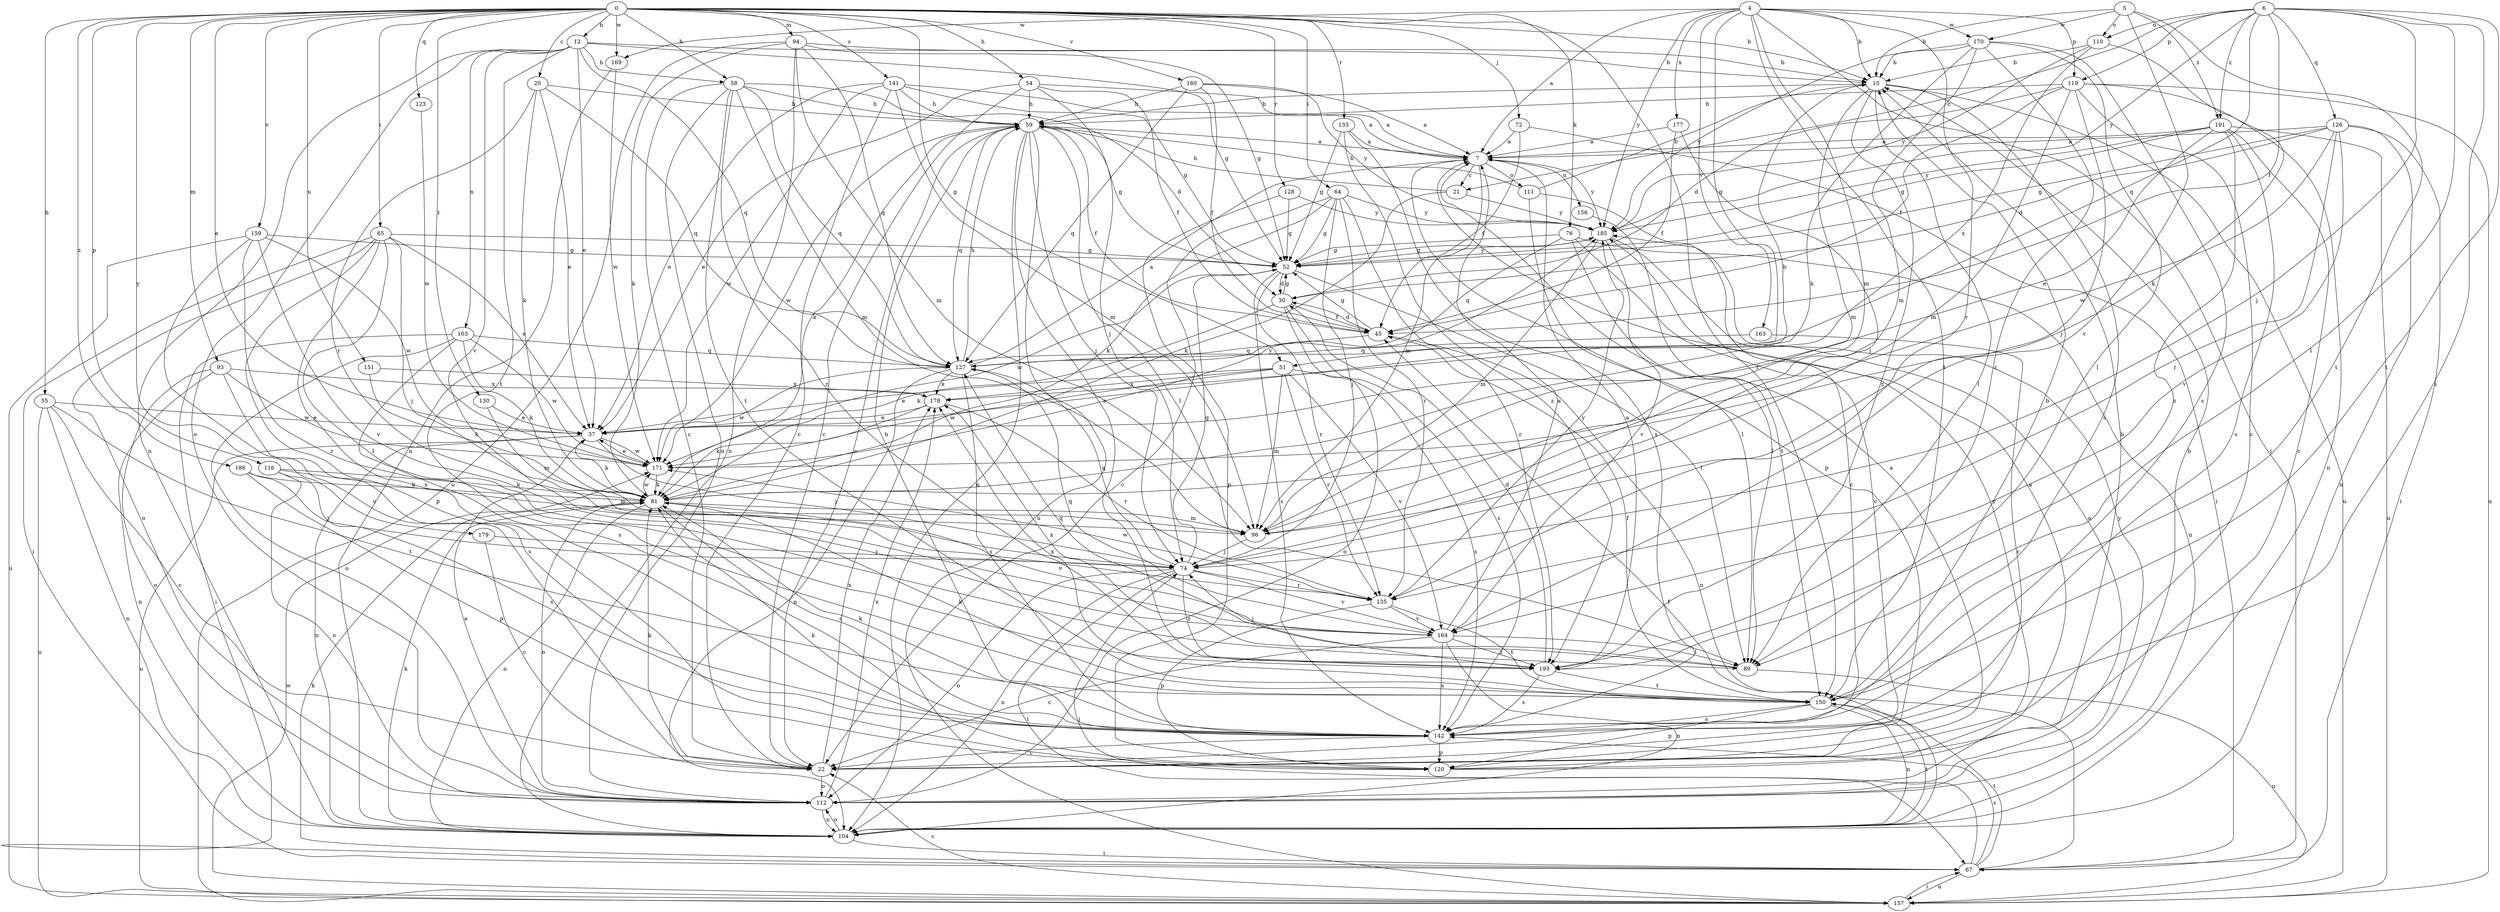 strict digraph  {
0;
4;
5;
6;
7;
12;
15;
20;
21;
22;
30;
37;
45;
51;
52;
54;
55;
58;
59;
64;
65;
67;
72;
74;
76;
81;
89;
93;
94;
96;
103;
104;
110;
111;
112;
116;
119;
120;
123;
126;
127;
128;
130;
133;
135;
141;
142;
150;
151;
156;
157;
159;
160;
163;
164;
169;
170;
171;
177;
178;
179;
185;
186;
191;
193;
0 -> 12  [label=b];
0 -> 15  [label=b];
0 -> 20  [label=c];
0 -> 37  [label=e];
0 -> 51  [label=g];
0 -> 54  [label=h];
0 -> 55  [label=h];
0 -> 58  [label=h];
0 -> 64  [label=i];
0 -> 65  [label=i];
0 -> 72  [label=j];
0 -> 76  [label=k];
0 -> 93  [label=m];
0 -> 94  [label=m];
0 -> 116  [label=p];
0 -> 123  [label=q];
0 -> 128  [label=r];
0 -> 130  [label=r];
0 -> 133  [label=r];
0 -> 141  [label=s];
0 -> 150  [label=t];
0 -> 151  [label=u];
0 -> 159  [label=v];
0 -> 160  [label=v];
0 -> 169  [label=w];
0 -> 179  [label=y];
0 -> 186  [label=z];
4 -> 7  [label=a];
4 -> 15  [label=b];
4 -> 51  [label=g];
4 -> 67  [label=i];
4 -> 96  [label=m];
4 -> 119  [label=p];
4 -> 135  [label=r];
4 -> 150  [label=t];
4 -> 163  [label=v];
4 -> 169  [label=w];
4 -> 170  [label=w];
4 -> 177  [label=x];
4 -> 185  [label=y];
5 -> 15  [label=b];
5 -> 110  [label=o];
5 -> 150  [label=t];
5 -> 164  [label=v];
5 -> 170  [label=w];
5 -> 191  [label=z];
6 -> 21  [label=c];
6 -> 45  [label=f];
6 -> 74  [label=j];
6 -> 89  [label=l];
6 -> 110  [label=o];
6 -> 119  [label=p];
6 -> 126  [label=q];
6 -> 127  [label=q];
6 -> 142  [label=s];
6 -> 150  [label=t];
6 -> 185  [label=y];
6 -> 191  [label=z];
7 -> 21  [label=c];
7 -> 96  [label=m];
7 -> 111  [label=o];
7 -> 120  [label=p];
7 -> 156  [label=u];
7 -> 185  [label=y];
12 -> 15  [label=b];
12 -> 37  [label=e];
12 -> 52  [label=g];
12 -> 58  [label=h];
12 -> 103  [label=n];
12 -> 104  [label=n];
12 -> 112  [label=o];
12 -> 127  [label=q];
12 -> 150  [label=t];
12 -> 164  [label=v];
15 -> 59  [label=h];
15 -> 89  [label=l];
15 -> 96  [label=m];
15 -> 142  [label=s];
15 -> 157  [label=u];
15 -> 193  [label=z];
20 -> 37  [label=e];
20 -> 59  [label=h];
20 -> 81  [label=k];
20 -> 127  [label=q];
20 -> 135  [label=r];
21 -> 59  [label=h];
21 -> 81  [label=k];
21 -> 185  [label=y];
22 -> 81  [label=k];
22 -> 112  [label=o];
22 -> 178  [label=x];
30 -> 45  [label=f];
30 -> 52  [label=g];
30 -> 81  [label=k];
30 -> 112  [label=o];
30 -> 142  [label=s];
37 -> 15  [label=b];
37 -> 74  [label=j];
37 -> 81  [label=k];
37 -> 104  [label=n];
37 -> 157  [label=u];
37 -> 171  [label=w];
45 -> 30  [label=d];
45 -> 52  [label=g];
45 -> 104  [label=n];
45 -> 127  [label=q];
51 -> 37  [label=e];
51 -> 96  [label=m];
51 -> 135  [label=r];
51 -> 142  [label=s];
51 -> 164  [label=v];
51 -> 171  [label=w];
51 -> 178  [label=x];
52 -> 30  [label=d];
52 -> 89  [label=l];
52 -> 135  [label=r];
52 -> 142  [label=s];
52 -> 171  [label=w];
52 -> 185  [label=y];
54 -> 7  [label=a];
54 -> 22  [label=c];
54 -> 37  [label=e];
54 -> 45  [label=f];
54 -> 59  [label=h];
54 -> 74  [label=j];
55 -> 22  [label=c];
55 -> 37  [label=e];
55 -> 104  [label=n];
55 -> 150  [label=t];
55 -> 157  [label=u];
58 -> 22  [label=c];
58 -> 30  [label=d];
58 -> 59  [label=h];
58 -> 96  [label=m];
58 -> 112  [label=o];
58 -> 127  [label=q];
58 -> 150  [label=t];
58 -> 193  [label=z];
59 -> 7  [label=a];
59 -> 22  [label=c];
59 -> 45  [label=f];
59 -> 52  [label=g];
59 -> 74  [label=j];
59 -> 81  [label=k];
59 -> 89  [label=l];
59 -> 104  [label=n];
59 -> 127  [label=q];
59 -> 157  [label=u];
59 -> 171  [label=w];
59 -> 193  [label=z];
64 -> 22  [label=c];
64 -> 52  [label=g];
64 -> 74  [label=j];
64 -> 81  [label=k];
64 -> 135  [label=r];
64 -> 185  [label=y];
64 -> 193  [label=z];
65 -> 37  [label=e];
65 -> 52  [label=g];
65 -> 67  [label=i];
65 -> 74  [label=j];
65 -> 89  [label=l];
65 -> 112  [label=o];
65 -> 120  [label=p];
65 -> 142  [label=s];
67 -> 45  [label=f];
67 -> 74  [label=j];
67 -> 81  [label=k];
67 -> 142  [label=s];
67 -> 150  [label=t];
67 -> 157  [label=u];
72 -> 7  [label=a];
72 -> 45  [label=f];
72 -> 67  [label=i];
74 -> 52  [label=g];
74 -> 67  [label=i];
74 -> 104  [label=n];
74 -> 112  [label=o];
74 -> 127  [label=q];
74 -> 135  [label=r];
74 -> 164  [label=v];
74 -> 193  [label=z];
76 -> 22  [label=c];
76 -> 52  [label=g];
76 -> 89  [label=l];
76 -> 104  [label=n];
76 -> 127  [label=q];
81 -> 96  [label=m];
81 -> 104  [label=n];
81 -> 112  [label=o];
81 -> 142  [label=s];
81 -> 164  [label=v];
81 -> 171  [label=w];
89 -> 127  [label=q];
89 -> 157  [label=u];
89 -> 178  [label=x];
93 -> 104  [label=n];
93 -> 112  [label=o];
93 -> 142  [label=s];
93 -> 171  [label=w];
93 -> 178  [label=x];
94 -> 15  [label=b];
94 -> 52  [label=g];
94 -> 81  [label=k];
94 -> 96  [label=m];
94 -> 104  [label=n];
94 -> 127  [label=q];
94 -> 157  [label=u];
96 -> 74  [label=j];
103 -> 67  [label=i];
103 -> 81  [label=k];
103 -> 112  [label=o];
103 -> 127  [label=q];
103 -> 142  [label=s];
103 -> 171  [label=w];
104 -> 67  [label=i];
104 -> 81  [label=k];
104 -> 112  [label=o];
104 -> 150  [label=t];
110 -> 15  [label=b];
110 -> 81  [label=k];
110 -> 178  [label=x];
110 -> 185  [label=y];
111 -> 15  [label=b];
111 -> 22  [label=c];
111 -> 59  [label=h];
111 -> 89  [label=l];
112 -> 7  [label=a];
112 -> 15  [label=b];
112 -> 37  [label=e];
112 -> 104  [label=n];
112 -> 178  [label=x];
112 -> 185  [label=y];
116 -> 81  [label=k];
116 -> 96  [label=m];
116 -> 112  [label=o];
116 -> 142  [label=s];
119 -> 22  [label=c];
119 -> 30  [label=d];
119 -> 45  [label=f];
119 -> 59  [label=h];
119 -> 74  [label=j];
119 -> 96  [label=m];
119 -> 104  [label=n];
119 -> 157  [label=u];
120 -> 7  [label=a];
120 -> 15  [label=b];
120 -> 81  [label=k];
120 -> 185  [label=y];
123 -> 171  [label=w];
126 -> 7  [label=a];
126 -> 30  [label=d];
126 -> 52  [label=g];
126 -> 67  [label=i];
126 -> 104  [label=n];
126 -> 135  [label=r];
126 -> 164  [label=v];
126 -> 171  [label=w];
127 -> 7  [label=a];
127 -> 59  [label=h];
127 -> 104  [label=n];
127 -> 142  [label=s];
127 -> 171  [label=w];
127 -> 178  [label=x];
128 -> 52  [label=g];
128 -> 120  [label=p];
128 -> 185  [label=y];
130 -> 37  [label=e];
130 -> 96  [label=m];
133 -> 7  [label=a];
133 -> 52  [label=g];
133 -> 142  [label=s];
133 -> 193  [label=z];
135 -> 120  [label=p];
135 -> 150  [label=t];
135 -> 164  [label=v];
135 -> 171  [label=w];
135 -> 185  [label=y];
141 -> 7  [label=a];
141 -> 22  [label=c];
141 -> 37  [label=e];
141 -> 52  [label=g];
141 -> 59  [label=h];
141 -> 96  [label=m];
141 -> 171  [label=w];
142 -> 22  [label=c];
142 -> 59  [label=h];
142 -> 81  [label=k];
142 -> 120  [label=p];
150 -> 15  [label=b];
150 -> 45  [label=f];
150 -> 81  [label=k];
150 -> 104  [label=n];
150 -> 120  [label=p];
150 -> 142  [label=s];
150 -> 178  [label=x];
151 -> 81  [label=k];
151 -> 178  [label=x];
156 -> 150  [label=t];
157 -> 22  [label=c];
157 -> 67  [label=i];
157 -> 171  [label=w];
159 -> 22  [label=c];
159 -> 52  [label=g];
159 -> 157  [label=u];
159 -> 164  [label=v];
159 -> 171  [label=w];
159 -> 193  [label=z];
160 -> 7  [label=a];
160 -> 45  [label=f];
160 -> 59  [label=h];
160 -> 127  [label=q];
160 -> 185  [label=y];
163 -> 22  [label=c];
163 -> 127  [label=q];
164 -> 7  [label=a];
164 -> 22  [label=c];
164 -> 89  [label=l];
164 -> 104  [label=n];
164 -> 127  [label=q];
164 -> 142  [label=s];
164 -> 193  [label=z];
169 -> 104  [label=n];
169 -> 171  [label=w];
170 -> 15  [label=b];
170 -> 81  [label=k];
170 -> 89  [label=l];
170 -> 96  [label=m];
170 -> 142  [label=s];
170 -> 185  [label=y];
170 -> 193  [label=z];
171 -> 37  [label=e];
171 -> 81  [label=k];
171 -> 185  [label=y];
177 -> 7  [label=a];
177 -> 45  [label=f];
177 -> 74  [label=j];
178 -> 37  [label=e];
178 -> 81  [label=k];
178 -> 135  [label=r];
179 -> 22  [label=c];
179 -> 74  [label=j];
185 -> 52  [label=g];
185 -> 96  [label=m];
185 -> 112  [label=o];
185 -> 164  [label=v];
186 -> 74  [label=j];
186 -> 81  [label=k];
186 -> 120  [label=p];
191 -> 7  [label=a];
191 -> 22  [label=c];
191 -> 37  [label=e];
191 -> 52  [label=g];
191 -> 142  [label=s];
191 -> 157  [label=u];
191 -> 185  [label=y];
191 -> 193  [label=z];
193 -> 7  [label=a];
193 -> 30  [label=d];
193 -> 74  [label=j];
193 -> 142  [label=s];
193 -> 150  [label=t];
}
